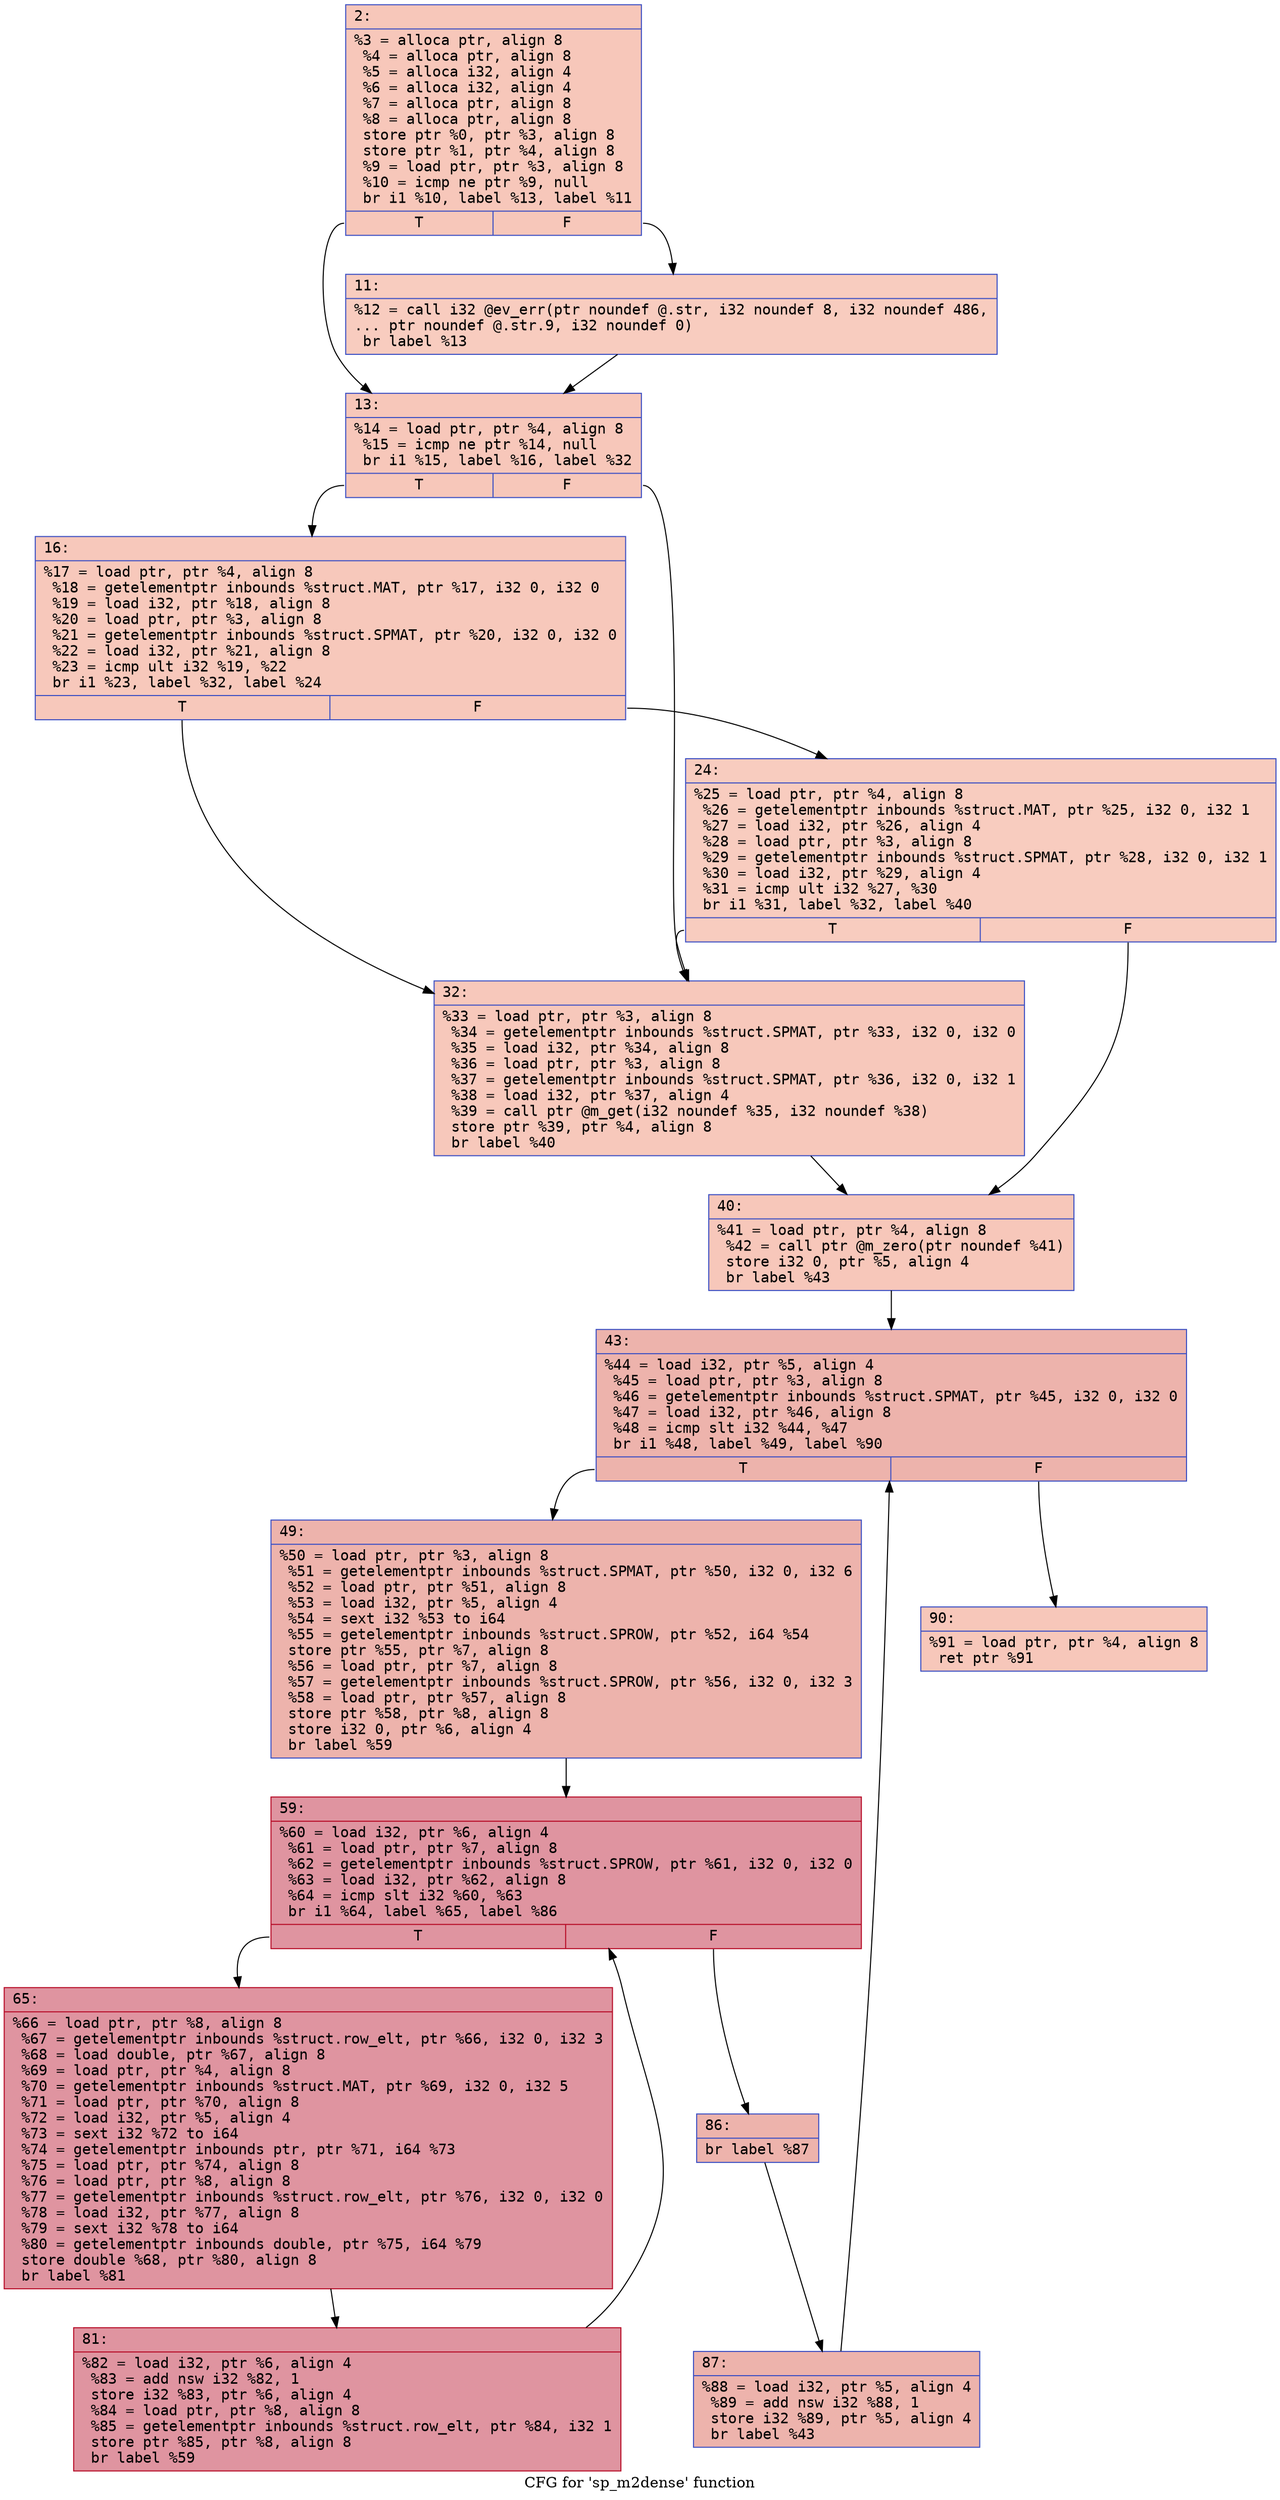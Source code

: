 digraph "CFG for 'sp_m2dense' function" {
	label="CFG for 'sp_m2dense' function";

	Node0x600002678230 [shape=record,color="#3d50c3ff", style=filled, fillcolor="#ec7f6370" fontname="Courier",label="{2:\l|  %3 = alloca ptr, align 8\l  %4 = alloca ptr, align 8\l  %5 = alloca i32, align 4\l  %6 = alloca i32, align 4\l  %7 = alloca ptr, align 8\l  %8 = alloca ptr, align 8\l  store ptr %0, ptr %3, align 8\l  store ptr %1, ptr %4, align 8\l  %9 = load ptr, ptr %3, align 8\l  %10 = icmp ne ptr %9, null\l  br i1 %10, label %13, label %11\l|{<s0>T|<s1>F}}"];
	Node0x600002678230:s0 -> Node0x6000026782d0[tooltip="2 -> 13\nProbability 62.50%" ];
	Node0x600002678230:s1 -> Node0x600002678280[tooltip="2 -> 11\nProbability 37.50%" ];
	Node0x600002678280 [shape=record,color="#3d50c3ff", style=filled, fillcolor="#f08b6e70" fontname="Courier",label="{11:\l|  %12 = call i32 @ev_err(ptr noundef @.str, i32 noundef 8, i32 noundef 486,\l... ptr noundef @.str.9, i32 noundef 0)\l  br label %13\l}"];
	Node0x600002678280 -> Node0x6000026782d0[tooltip="11 -> 13\nProbability 100.00%" ];
	Node0x6000026782d0 [shape=record,color="#3d50c3ff", style=filled, fillcolor="#ec7f6370" fontname="Courier",label="{13:\l|  %14 = load ptr, ptr %4, align 8\l  %15 = icmp ne ptr %14, null\l  br i1 %15, label %16, label %32\l|{<s0>T|<s1>F}}"];
	Node0x6000026782d0:s0 -> Node0x600002678320[tooltip="13 -> 16\nProbability 62.50%" ];
	Node0x6000026782d0:s1 -> Node0x6000026783c0[tooltip="13 -> 32\nProbability 37.50%" ];
	Node0x600002678320 [shape=record,color="#3d50c3ff", style=filled, fillcolor="#ed836670" fontname="Courier",label="{16:\l|  %17 = load ptr, ptr %4, align 8\l  %18 = getelementptr inbounds %struct.MAT, ptr %17, i32 0, i32 0\l  %19 = load i32, ptr %18, align 8\l  %20 = load ptr, ptr %3, align 8\l  %21 = getelementptr inbounds %struct.SPMAT, ptr %20, i32 0, i32 0\l  %22 = load i32, ptr %21, align 8\l  %23 = icmp ult i32 %19, %22\l  br i1 %23, label %32, label %24\l|{<s0>T|<s1>F}}"];
	Node0x600002678320:s0 -> Node0x6000026783c0[tooltip="16 -> 32\nProbability 50.00%" ];
	Node0x600002678320:s1 -> Node0x600002678370[tooltip="16 -> 24\nProbability 50.00%" ];
	Node0x600002678370 [shape=record,color="#3d50c3ff", style=filled, fillcolor="#f08b6e70" fontname="Courier",label="{24:\l|  %25 = load ptr, ptr %4, align 8\l  %26 = getelementptr inbounds %struct.MAT, ptr %25, i32 0, i32 1\l  %27 = load i32, ptr %26, align 4\l  %28 = load ptr, ptr %3, align 8\l  %29 = getelementptr inbounds %struct.SPMAT, ptr %28, i32 0, i32 1\l  %30 = load i32, ptr %29, align 4\l  %31 = icmp ult i32 %27, %30\l  br i1 %31, label %32, label %40\l|{<s0>T|<s1>F}}"];
	Node0x600002678370:s0 -> Node0x6000026783c0[tooltip="24 -> 32\nProbability 50.00%" ];
	Node0x600002678370:s1 -> Node0x600002678410[tooltip="24 -> 40\nProbability 50.00%" ];
	Node0x6000026783c0 [shape=record,color="#3d50c3ff", style=filled, fillcolor="#ed836670" fontname="Courier",label="{32:\l|  %33 = load ptr, ptr %3, align 8\l  %34 = getelementptr inbounds %struct.SPMAT, ptr %33, i32 0, i32 0\l  %35 = load i32, ptr %34, align 8\l  %36 = load ptr, ptr %3, align 8\l  %37 = getelementptr inbounds %struct.SPMAT, ptr %36, i32 0, i32 1\l  %38 = load i32, ptr %37, align 4\l  %39 = call ptr @m_get(i32 noundef %35, i32 noundef %38)\l  store ptr %39, ptr %4, align 8\l  br label %40\l}"];
	Node0x6000026783c0 -> Node0x600002678410[tooltip="32 -> 40\nProbability 100.00%" ];
	Node0x600002678410 [shape=record,color="#3d50c3ff", style=filled, fillcolor="#ec7f6370" fontname="Courier",label="{40:\l|  %41 = load ptr, ptr %4, align 8\l  %42 = call ptr @m_zero(ptr noundef %41)\l  store i32 0, ptr %5, align 4\l  br label %43\l}"];
	Node0x600002678410 -> Node0x600002678460[tooltip="40 -> 43\nProbability 100.00%" ];
	Node0x600002678460 [shape=record,color="#3d50c3ff", style=filled, fillcolor="#d6524470" fontname="Courier",label="{43:\l|  %44 = load i32, ptr %5, align 4\l  %45 = load ptr, ptr %3, align 8\l  %46 = getelementptr inbounds %struct.SPMAT, ptr %45, i32 0, i32 0\l  %47 = load i32, ptr %46, align 8\l  %48 = icmp slt i32 %44, %47\l  br i1 %48, label %49, label %90\l|{<s0>T|<s1>F}}"];
	Node0x600002678460:s0 -> Node0x6000026784b0[tooltip="43 -> 49\nProbability 96.88%" ];
	Node0x600002678460:s1 -> Node0x600002678690[tooltip="43 -> 90\nProbability 3.12%" ];
	Node0x6000026784b0 [shape=record,color="#3d50c3ff", style=filled, fillcolor="#d6524470" fontname="Courier",label="{49:\l|  %50 = load ptr, ptr %3, align 8\l  %51 = getelementptr inbounds %struct.SPMAT, ptr %50, i32 0, i32 6\l  %52 = load ptr, ptr %51, align 8\l  %53 = load i32, ptr %5, align 4\l  %54 = sext i32 %53 to i64\l  %55 = getelementptr inbounds %struct.SPROW, ptr %52, i64 %54\l  store ptr %55, ptr %7, align 8\l  %56 = load ptr, ptr %7, align 8\l  %57 = getelementptr inbounds %struct.SPROW, ptr %56, i32 0, i32 3\l  %58 = load ptr, ptr %57, align 8\l  store ptr %58, ptr %8, align 8\l  store i32 0, ptr %6, align 4\l  br label %59\l}"];
	Node0x6000026784b0 -> Node0x600002678500[tooltip="49 -> 59\nProbability 100.00%" ];
	Node0x600002678500 [shape=record,color="#b70d28ff", style=filled, fillcolor="#b70d2870" fontname="Courier",label="{59:\l|  %60 = load i32, ptr %6, align 4\l  %61 = load ptr, ptr %7, align 8\l  %62 = getelementptr inbounds %struct.SPROW, ptr %61, i32 0, i32 0\l  %63 = load i32, ptr %62, align 8\l  %64 = icmp slt i32 %60, %63\l  br i1 %64, label %65, label %86\l|{<s0>T|<s1>F}}"];
	Node0x600002678500:s0 -> Node0x600002678550[tooltip="59 -> 65\nProbability 96.88%" ];
	Node0x600002678500:s1 -> Node0x6000026785f0[tooltip="59 -> 86\nProbability 3.12%" ];
	Node0x600002678550 [shape=record,color="#b70d28ff", style=filled, fillcolor="#b70d2870" fontname="Courier",label="{65:\l|  %66 = load ptr, ptr %8, align 8\l  %67 = getelementptr inbounds %struct.row_elt, ptr %66, i32 0, i32 3\l  %68 = load double, ptr %67, align 8\l  %69 = load ptr, ptr %4, align 8\l  %70 = getelementptr inbounds %struct.MAT, ptr %69, i32 0, i32 5\l  %71 = load ptr, ptr %70, align 8\l  %72 = load i32, ptr %5, align 4\l  %73 = sext i32 %72 to i64\l  %74 = getelementptr inbounds ptr, ptr %71, i64 %73\l  %75 = load ptr, ptr %74, align 8\l  %76 = load ptr, ptr %8, align 8\l  %77 = getelementptr inbounds %struct.row_elt, ptr %76, i32 0, i32 0\l  %78 = load i32, ptr %77, align 8\l  %79 = sext i32 %78 to i64\l  %80 = getelementptr inbounds double, ptr %75, i64 %79\l  store double %68, ptr %80, align 8\l  br label %81\l}"];
	Node0x600002678550 -> Node0x6000026785a0[tooltip="65 -> 81\nProbability 100.00%" ];
	Node0x6000026785a0 [shape=record,color="#b70d28ff", style=filled, fillcolor="#b70d2870" fontname="Courier",label="{81:\l|  %82 = load i32, ptr %6, align 4\l  %83 = add nsw i32 %82, 1\l  store i32 %83, ptr %6, align 4\l  %84 = load ptr, ptr %8, align 8\l  %85 = getelementptr inbounds %struct.row_elt, ptr %84, i32 1\l  store ptr %85, ptr %8, align 8\l  br label %59\l}"];
	Node0x6000026785a0 -> Node0x600002678500[tooltip="81 -> 59\nProbability 100.00%" ];
	Node0x6000026785f0 [shape=record,color="#3d50c3ff", style=filled, fillcolor="#d6524470" fontname="Courier",label="{86:\l|  br label %87\l}"];
	Node0x6000026785f0 -> Node0x600002678640[tooltip="86 -> 87\nProbability 100.00%" ];
	Node0x600002678640 [shape=record,color="#3d50c3ff", style=filled, fillcolor="#d6524470" fontname="Courier",label="{87:\l|  %88 = load i32, ptr %5, align 4\l  %89 = add nsw i32 %88, 1\l  store i32 %89, ptr %5, align 4\l  br label %43\l}"];
	Node0x600002678640 -> Node0x600002678460[tooltip="87 -> 43\nProbability 100.00%" ];
	Node0x600002678690 [shape=record,color="#3d50c3ff", style=filled, fillcolor="#ec7f6370" fontname="Courier",label="{90:\l|  %91 = load ptr, ptr %4, align 8\l  ret ptr %91\l}"];
}
